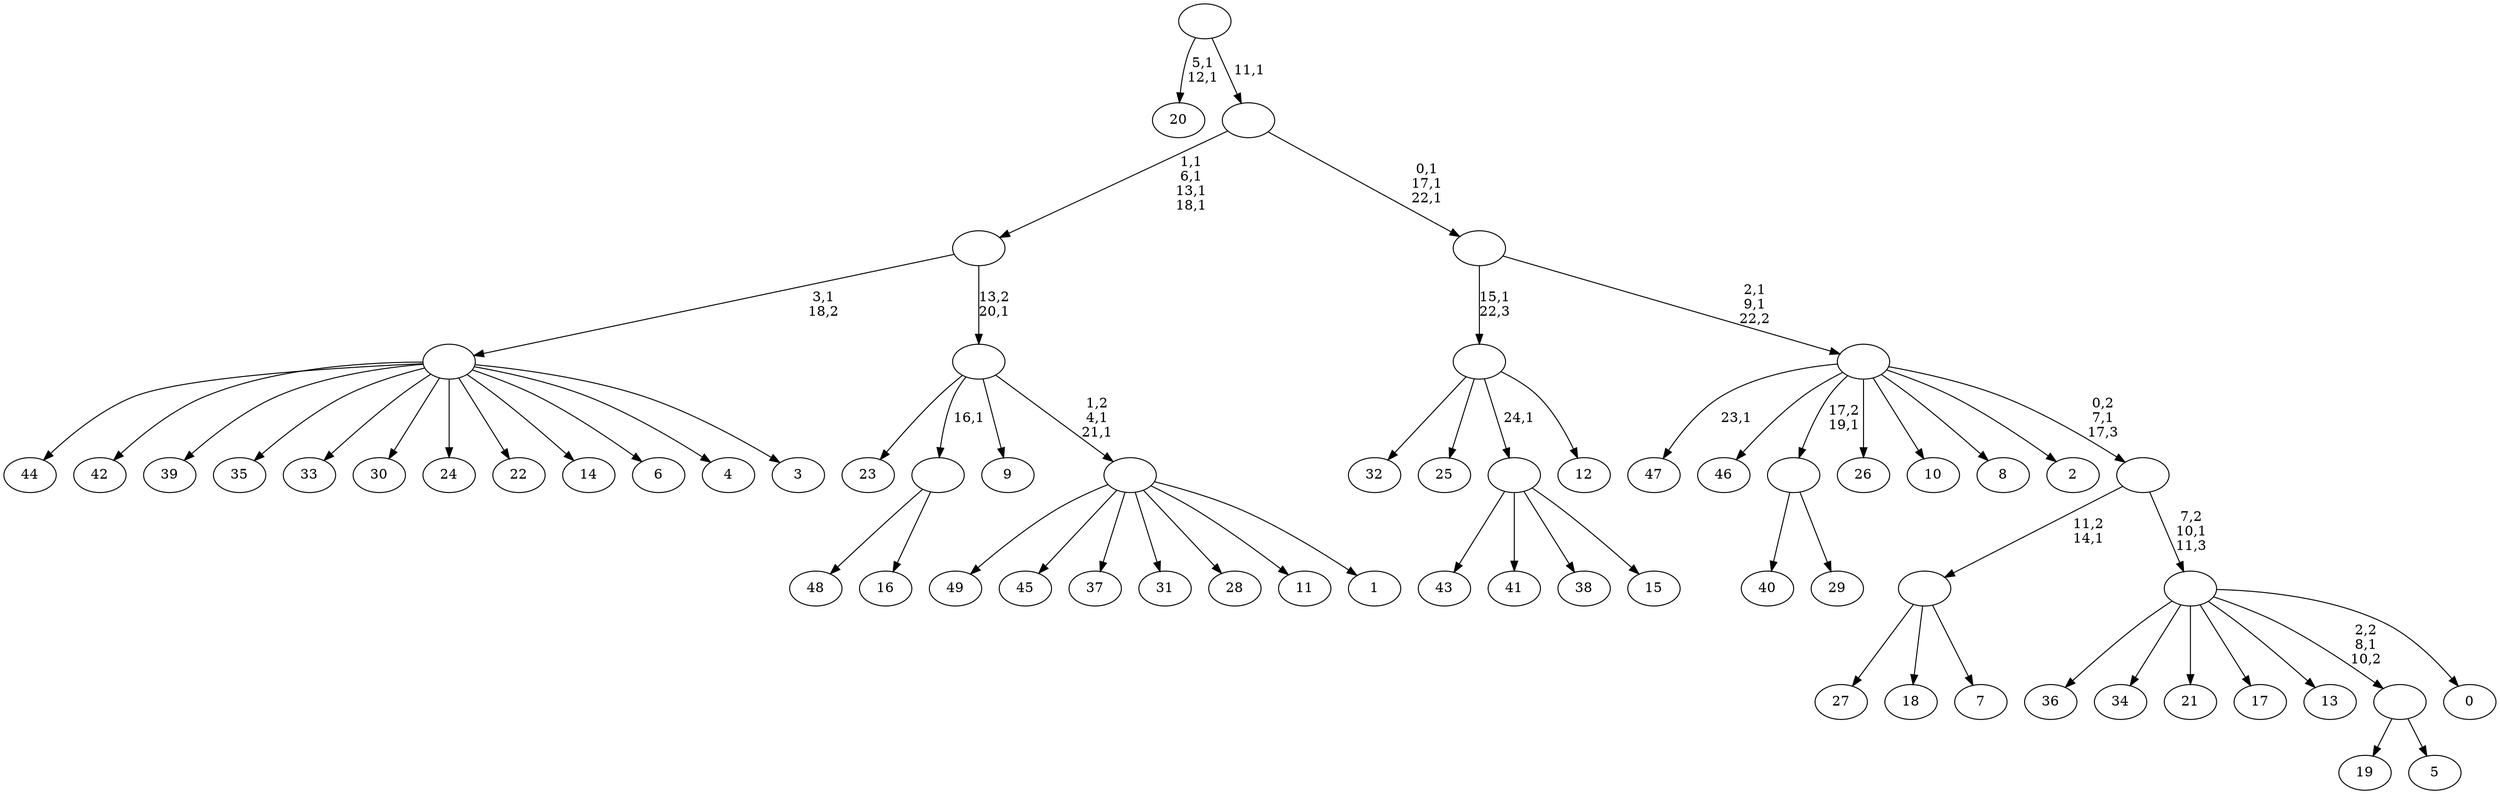 digraph T {
	75 [label="49"]
	74 [label="48"]
	73 [label="47"]
	71 [label="46"]
	70 [label="45"]
	69 [label="44"]
	68 [label="43"]
	67 [label="42"]
	66 [label="41"]
	65 [label="40"]
	64 [label="39"]
	63 [label="38"]
	62 [label="37"]
	61 [label="36"]
	60 [label="35"]
	59 [label="34"]
	58 [label="33"]
	57 [label="32"]
	56 [label="31"]
	55 [label="30"]
	54 [label="29"]
	53 [label=""]
	52 [label="28"]
	51 [label="27"]
	50 [label="26"]
	49 [label="25"]
	48 [label="24"]
	47 [label="23"]
	46 [label="22"]
	45 [label="21"]
	44 [label="20"]
	41 [label="19"]
	40 [label="18"]
	39 [label="17"]
	38 [label="16"]
	37 [label=""]
	36 [label="15"]
	35 [label=""]
	34 [label="14"]
	33 [label="13"]
	32 [label="12"]
	31 [label=""]
	30 [label="11"]
	29 [label="10"]
	28 [label="9"]
	27 [label="8"]
	26 [label="7"]
	25 [label=""]
	24 [label="6"]
	23 [label="5"]
	22 [label=""]
	21 [label="4"]
	20 [label="3"]
	19 [label=""]
	18 [label="2"]
	17 [label="1"]
	16 [label=""]
	14 [label=""]
	13 [label=""]
	9 [label="0"]
	8 [label=""]
	7 [label=""]
	6 [label=""]
	4 [label=""]
	1 [label=""]
	0 [label=""]
	53 -> 65 [label=""]
	53 -> 54 [label=""]
	37 -> 74 [label=""]
	37 -> 38 [label=""]
	35 -> 68 [label=""]
	35 -> 66 [label=""]
	35 -> 63 [label=""]
	35 -> 36 [label=""]
	31 -> 57 [label=""]
	31 -> 49 [label=""]
	31 -> 35 [label="24,1"]
	31 -> 32 [label=""]
	25 -> 51 [label=""]
	25 -> 40 [label=""]
	25 -> 26 [label=""]
	22 -> 41 [label=""]
	22 -> 23 [label=""]
	19 -> 69 [label=""]
	19 -> 67 [label=""]
	19 -> 64 [label=""]
	19 -> 60 [label=""]
	19 -> 58 [label=""]
	19 -> 55 [label=""]
	19 -> 48 [label=""]
	19 -> 46 [label=""]
	19 -> 34 [label=""]
	19 -> 24 [label=""]
	19 -> 21 [label=""]
	19 -> 20 [label=""]
	16 -> 75 [label=""]
	16 -> 70 [label=""]
	16 -> 62 [label=""]
	16 -> 56 [label=""]
	16 -> 52 [label=""]
	16 -> 30 [label=""]
	16 -> 17 [label=""]
	14 -> 16 [label="1,2\n4,1\n21,1"]
	14 -> 47 [label=""]
	14 -> 37 [label="16,1"]
	14 -> 28 [label=""]
	13 -> 19 [label="3,1\n18,2"]
	13 -> 14 [label="13,2\n20,1"]
	8 -> 61 [label=""]
	8 -> 59 [label=""]
	8 -> 45 [label=""]
	8 -> 39 [label=""]
	8 -> 33 [label=""]
	8 -> 22 [label="2,2\n8,1\n10,2"]
	8 -> 9 [label=""]
	7 -> 25 [label="11,2\n14,1"]
	7 -> 8 [label="7,2\n10,1\n11,3"]
	6 -> 73 [label="23,1"]
	6 -> 71 [label=""]
	6 -> 53 [label="17,2\n19,1"]
	6 -> 50 [label=""]
	6 -> 29 [label=""]
	6 -> 27 [label=""]
	6 -> 18 [label=""]
	6 -> 7 [label="0,2\n7,1\n17,3"]
	4 -> 6 [label="2,1\n9,1\n22,2"]
	4 -> 31 [label="15,1\n22,3"]
	1 -> 4 [label="0,1\n17,1\n22,1"]
	1 -> 13 [label="1,1\n6,1\n13,1\n18,1"]
	0 -> 44 [label="5,1\n12,1"]
	0 -> 1 [label="11,1"]
}
